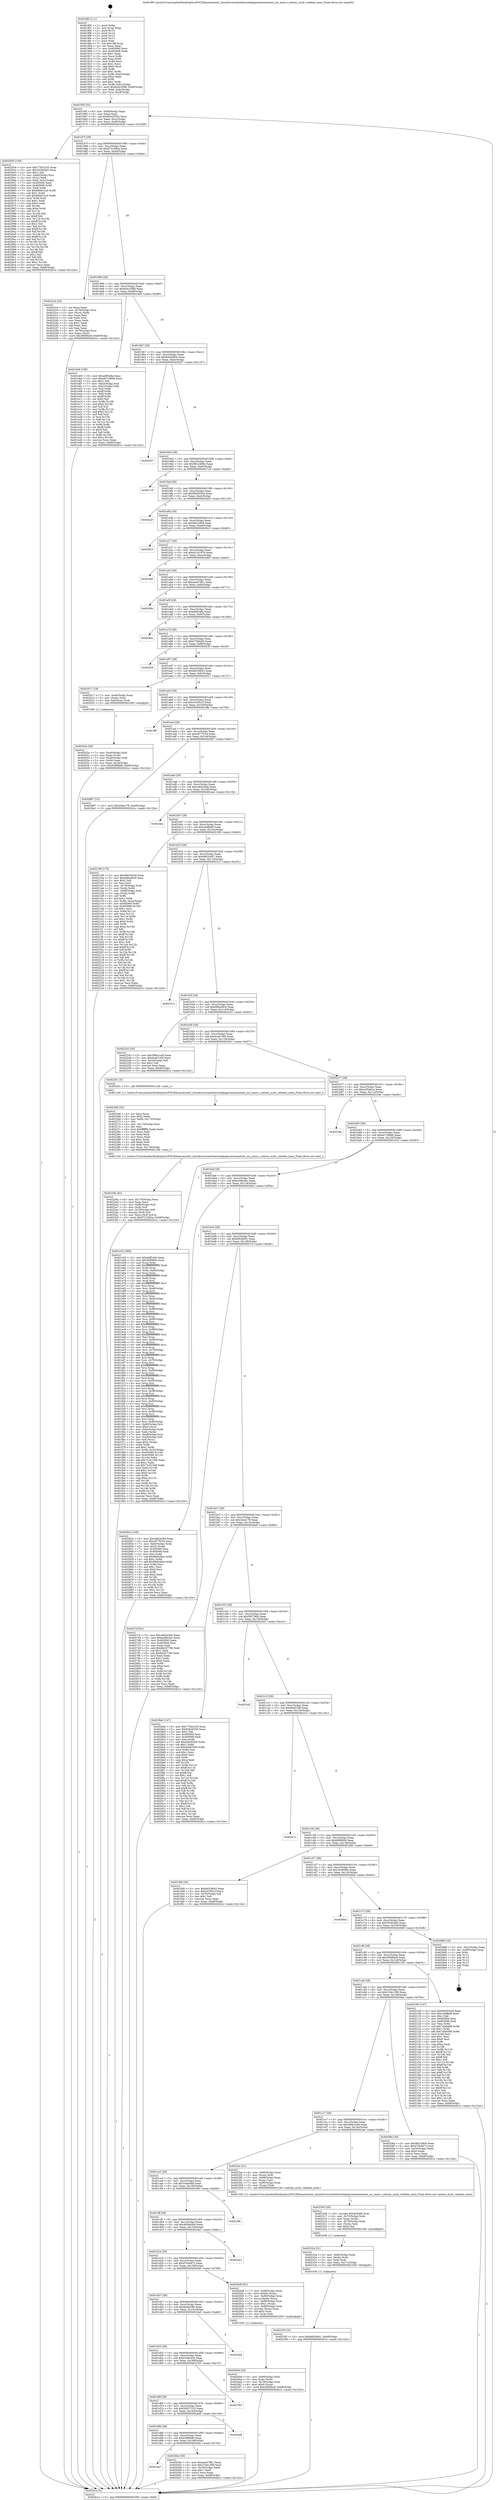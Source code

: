 digraph "0x4018f0" {
  label = "0x4018f0 (/mnt/c/Users/mathe/Desktop/tcc/POCII/binaries/extr_linuxdriversnetethernetqlogicnetxennetxen_nic_main.c_netxen_sysfs_validate_mem_Final-ollvm.out::main(0))"
  labelloc = "t"
  node[shape=record]

  Entry [label="",width=0.3,height=0.3,shape=circle,fillcolor=black,style=filled]
  "0x40195f" [label="{
     0x40195f [32]\l
     | [instrs]\l
     &nbsp;&nbsp;0x40195f \<+6\>: mov -0xb8(%rbp),%eax\l
     &nbsp;&nbsp;0x401965 \<+2\>: mov %eax,%ecx\l
     &nbsp;&nbsp;0x401967 \<+6\>: sub $0x82b20353,%ecx\l
     &nbsp;&nbsp;0x40196d \<+6\>: mov %eax,-0xcc(%rbp)\l
     &nbsp;&nbsp;0x401973 \<+6\>: mov %ecx,-0xd0(%rbp)\l
     &nbsp;&nbsp;0x401979 \<+6\>: je 0000000000402939 \<main+0x1049\>\l
  }"]
  "0x402939" [label="{
     0x402939 [159]\l
     | [instrs]\l
     &nbsp;&nbsp;0x402939 \<+5\>: mov $0x775b2235,%eax\l
     &nbsp;&nbsp;0x40293e \<+5\>: mov $0x3026cbd3,%ecx\l
     &nbsp;&nbsp;0x402943 \<+2\>: mov $0x1,%dl\l
     &nbsp;&nbsp;0x402945 \<+7\>: mov -0xb0(%rbp),%rsi\l
     &nbsp;&nbsp;0x40294c \<+2\>: mov (%rsi),%edi\l
     &nbsp;&nbsp;0x40294e \<+3\>: mov %edi,-0x2c(%rbp)\l
     &nbsp;&nbsp;0x402951 \<+7\>: mov 0x405060,%edi\l
     &nbsp;&nbsp;0x402958 \<+8\>: mov 0x405068,%r8d\l
     &nbsp;&nbsp;0x402960 \<+3\>: mov %edi,%r9d\l
     &nbsp;&nbsp;0x402963 \<+7\>: sub $0x60b631a5,%r9d\l
     &nbsp;&nbsp;0x40296a \<+4\>: sub $0x1,%r9d\l
     &nbsp;&nbsp;0x40296e \<+7\>: add $0x60b631a5,%r9d\l
     &nbsp;&nbsp;0x402975 \<+4\>: imul %r9d,%edi\l
     &nbsp;&nbsp;0x402979 \<+3\>: and $0x1,%edi\l
     &nbsp;&nbsp;0x40297c \<+3\>: cmp $0x0,%edi\l
     &nbsp;&nbsp;0x40297f \<+4\>: sete %r10b\l
     &nbsp;&nbsp;0x402983 \<+4\>: cmp $0xa,%r8d\l
     &nbsp;&nbsp;0x402987 \<+4\>: setl %r11b\l
     &nbsp;&nbsp;0x40298b \<+3\>: mov %r10b,%bl\l
     &nbsp;&nbsp;0x40298e \<+3\>: xor $0xff,%bl\l
     &nbsp;&nbsp;0x402991 \<+3\>: mov %r11b,%r14b\l
     &nbsp;&nbsp;0x402994 \<+4\>: xor $0xff,%r14b\l
     &nbsp;&nbsp;0x402998 \<+3\>: xor $0x1,%dl\l
     &nbsp;&nbsp;0x40299b \<+3\>: mov %bl,%r15b\l
     &nbsp;&nbsp;0x40299e \<+4\>: and $0xff,%r15b\l
     &nbsp;&nbsp;0x4029a2 \<+3\>: and %dl,%r10b\l
     &nbsp;&nbsp;0x4029a5 \<+3\>: mov %r14b,%r12b\l
     &nbsp;&nbsp;0x4029a8 \<+4\>: and $0xff,%r12b\l
     &nbsp;&nbsp;0x4029ac \<+3\>: and %dl,%r11b\l
     &nbsp;&nbsp;0x4029af \<+3\>: or %r10b,%r15b\l
     &nbsp;&nbsp;0x4029b2 \<+3\>: or %r11b,%r12b\l
     &nbsp;&nbsp;0x4029b5 \<+3\>: xor %r12b,%r15b\l
     &nbsp;&nbsp;0x4029b8 \<+3\>: or %r14b,%bl\l
     &nbsp;&nbsp;0x4029bb \<+3\>: xor $0xff,%bl\l
     &nbsp;&nbsp;0x4029be \<+3\>: or $0x1,%dl\l
     &nbsp;&nbsp;0x4029c1 \<+2\>: and %dl,%bl\l
     &nbsp;&nbsp;0x4029c3 \<+3\>: or %bl,%r15b\l
     &nbsp;&nbsp;0x4029c6 \<+4\>: test $0x1,%r15b\l
     &nbsp;&nbsp;0x4029ca \<+3\>: cmovne %ecx,%eax\l
     &nbsp;&nbsp;0x4029cd \<+6\>: mov %eax,-0xb8(%rbp)\l
     &nbsp;&nbsp;0x4029d3 \<+5\>: jmp 0000000000402b1e \<main+0x122e\>\l
  }"]
  "0x40197f" [label="{
     0x40197f [28]\l
     | [instrs]\l
     &nbsp;&nbsp;0x40197f \<+5\>: jmp 0000000000401984 \<main+0x94\>\l
     &nbsp;&nbsp;0x401984 \<+6\>: mov -0xcc(%rbp),%eax\l
     &nbsp;&nbsp;0x40198a \<+5\>: sub $0x8721682a,%eax\l
     &nbsp;&nbsp;0x40198f \<+6\>: mov %eax,-0xd4(%rbp)\l
     &nbsp;&nbsp;0x401995 \<+6\>: je 00000000004022c4 \<main+0x9d4\>\l
  }"]
  Exit [label="",width=0.3,height=0.3,shape=circle,fillcolor=black,style=filled,peripheries=2]
  "0x4022c4" [label="{
     0x4022c4 [42]\l
     | [instrs]\l
     &nbsp;&nbsp;0x4022c4 \<+2\>: xor %eax,%eax\l
     &nbsp;&nbsp;0x4022c6 \<+4\>: mov -0x78(%rbp),%rcx\l
     &nbsp;&nbsp;0x4022ca \<+2\>: mov (%rcx),%edx\l
     &nbsp;&nbsp;0x4022cc \<+2\>: mov %eax,%esi\l
     &nbsp;&nbsp;0x4022ce \<+2\>: sub %edx,%esi\l
     &nbsp;&nbsp;0x4022d0 \<+2\>: mov %eax,%edx\l
     &nbsp;&nbsp;0x4022d2 \<+3\>: sub $0x1,%edx\l
     &nbsp;&nbsp;0x4022d5 \<+2\>: add %edx,%esi\l
     &nbsp;&nbsp;0x4022d7 \<+2\>: sub %esi,%eax\l
     &nbsp;&nbsp;0x4022d9 \<+4\>: mov -0x78(%rbp),%rcx\l
     &nbsp;&nbsp;0x4022dd \<+2\>: mov %eax,(%rcx)\l
     &nbsp;&nbsp;0x4022df \<+10\>: movl $0x3060fec8,-0xb8(%rbp)\l
     &nbsp;&nbsp;0x4022e9 \<+5\>: jmp 0000000000402b1e \<main+0x122e\>\l
  }"]
  "0x40199b" [label="{
     0x40199b [28]\l
     | [instrs]\l
     &nbsp;&nbsp;0x40199b \<+5\>: jmp 00000000004019a0 \<main+0xb0\>\l
     &nbsp;&nbsp;0x4019a0 \<+6\>: mov -0xcc(%rbp),%eax\l
     &nbsp;&nbsp;0x4019a6 \<+5\>: sub $0x8c4c3586,%eax\l
     &nbsp;&nbsp;0x4019ab \<+6\>: mov %eax,-0xd8(%rbp)\l
     &nbsp;&nbsp;0x4019b1 \<+6\>: je 0000000000401de9 \<main+0x4f9\>\l
  }"]
  "0x40233f" [label="{
     0x40233f [15]\l
     | [instrs]\l
     &nbsp;&nbsp;0x40233f \<+10\>: movl $0xfe92bb91,-0xb8(%rbp)\l
     &nbsp;&nbsp;0x402349 \<+5\>: jmp 0000000000402b1e \<main+0x122e\>\l
  }"]
  "0x401de9" [label="{
     0x401de9 [106]\l
     | [instrs]\l
     &nbsp;&nbsp;0x401de9 \<+5\>: mov $0xabff1e8a,%eax\l
     &nbsp;&nbsp;0x401dee \<+5\>: mov $0xeb7198d0,%ecx\l
     &nbsp;&nbsp;0x401df3 \<+2\>: mov $0x1,%dl\l
     &nbsp;&nbsp;0x401df5 \<+7\>: mov -0xb2(%rbp),%sil\l
     &nbsp;&nbsp;0x401dfc \<+7\>: mov -0xb1(%rbp),%dil\l
     &nbsp;&nbsp;0x401e03 \<+3\>: mov %sil,%r8b\l
     &nbsp;&nbsp;0x401e06 \<+4\>: xor $0xff,%r8b\l
     &nbsp;&nbsp;0x401e0a \<+3\>: mov %dil,%r9b\l
     &nbsp;&nbsp;0x401e0d \<+4\>: xor $0xff,%r9b\l
     &nbsp;&nbsp;0x401e11 \<+3\>: xor $0x0,%dl\l
     &nbsp;&nbsp;0x401e14 \<+3\>: mov %r8b,%r10b\l
     &nbsp;&nbsp;0x401e17 \<+4\>: and $0x0,%r10b\l
     &nbsp;&nbsp;0x401e1b \<+3\>: and %dl,%sil\l
     &nbsp;&nbsp;0x401e1e \<+3\>: mov %r9b,%r11b\l
     &nbsp;&nbsp;0x401e21 \<+4\>: and $0x0,%r11b\l
     &nbsp;&nbsp;0x401e25 \<+3\>: and %dl,%dil\l
     &nbsp;&nbsp;0x401e28 \<+3\>: or %sil,%r10b\l
     &nbsp;&nbsp;0x401e2b \<+3\>: or %dil,%r11b\l
     &nbsp;&nbsp;0x401e2e \<+3\>: xor %r11b,%r10b\l
     &nbsp;&nbsp;0x401e31 \<+3\>: or %r9b,%r8b\l
     &nbsp;&nbsp;0x401e34 \<+4\>: xor $0xff,%r8b\l
     &nbsp;&nbsp;0x401e38 \<+3\>: or $0x0,%dl\l
     &nbsp;&nbsp;0x401e3b \<+3\>: and %dl,%r8b\l
     &nbsp;&nbsp;0x401e3e \<+3\>: or %r8b,%r10b\l
     &nbsp;&nbsp;0x401e41 \<+4\>: test $0x1,%r10b\l
     &nbsp;&nbsp;0x401e45 \<+3\>: cmovne %ecx,%eax\l
     &nbsp;&nbsp;0x401e48 \<+6\>: mov %eax,-0xb8(%rbp)\l
     &nbsp;&nbsp;0x401e4e \<+5\>: jmp 0000000000402b1e \<main+0x122e\>\l
  }"]
  "0x4019b7" [label="{
     0x4019b7 [28]\l
     | [instrs]\l
     &nbsp;&nbsp;0x4019b7 \<+5\>: jmp 00000000004019bc \<main+0xcc\>\l
     &nbsp;&nbsp;0x4019bc \<+6\>: mov -0xcc(%rbp),%eax\l
     &nbsp;&nbsp;0x4019c2 \<+5\>: sub $0x8cb29d2e,%eax\l
     &nbsp;&nbsp;0x4019c7 \<+6\>: mov %eax,-0xdc(%rbp)\l
     &nbsp;&nbsp;0x4019cd \<+6\>: je 0000000000402a57 \<main+0x1167\>\l
  }"]
  "0x402b1e" [label="{
     0x402b1e [5]\l
     | [instrs]\l
     &nbsp;&nbsp;0x402b1e \<+5\>: jmp 000000000040195f \<main+0x6f\>\l
  }"]
  "0x4018f0" [label="{
     0x4018f0 [111]\l
     | [instrs]\l
     &nbsp;&nbsp;0x4018f0 \<+1\>: push %rbp\l
     &nbsp;&nbsp;0x4018f1 \<+3\>: mov %rsp,%rbp\l
     &nbsp;&nbsp;0x4018f4 \<+2\>: push %r15\l
     &nbsp;&nbsp;0x4018f6 \<+2\>: push %r14\l
     &nbsp;&nbsp;0x4018f8 \<+2\>: push %r13\l
     &nbsp;&nbsp;0x4018fa \<+2\>: push %r12\l
     &nbsp;&nbsp;0x4018fc \<+1\>: push %rbx\l
     &nbsp;&nbsp;0x4018fd \<+7\>: sub $0x198,%rsp\l
     &nbsp;&nbsp;0x401904 \<+2\>: xor %eax,%eax\l
     &nbsp;&nbsp;0x401906 \<+7\>: mov 0x405060,%ecx\l
     &nbsp;&nbsp;0x40190d \<+7\>: mov 0x405068,%edx\l
     &nbsp;&nbsp;0x401914 \<+3\>: sub $0x1,%eax\l
     &nbsp;&nbsp;0x401917 \<+3\>: mov %ecx,%r8d\l
     &nbsp;&nbsp;0x40191a \<+3\>: add %eax,%r8d\l
     &nbsp;&nbsp;0x40191d \<+4\>: imul %r8d,%ecx\l
     &nbsp;&nbsp;0x401921 \<+3\>: and $0x1,%ecx\l
     &nbsp;&nbsp;0x401924 \<+3\>: cmp $0x0,%ecx\l
     &nbsp;&nbsp;0x401927 \<+4\>: sete %r9b\l
     &nbsp;&nbsp;0x40192b \<+4\>: and $0x1,%r9b\l
     &nbsp;&nbsp;0x40192f \<+7\>: mov %r9b,-0xb2(%rbp)\l
     &nbsp;&nbsp;0x401936 \<+3\>: cmp $0xa,%edx\l
     &nbsp;&nbsp;0x401939 \<+4\>: setl %r9b\l
     &nbsp;&nbsp;0x40193d \<+4\>: and $0x1,%r9b\l
     &nbsp;&nbsp;0x401941 \<+7\>: mov %r9b,-0xb1(%rbp)\l
     &nbsp;&nbsp;0x401948 \<+10\>: movl $0x8c4c3586,-0xb8(%rbp)\l
     &nbsp;&nbsp;0x401952 \<+6\>: mov %edi,-0xbc(%rbp)\l
     &nbsp;&nbsp;0x401958 \<+7\>: mov %rsi,-0xc8(%rbp)\l
  }"]
  "0x40232a" [label="{
     0x40232a [21]\l
     | [instrs]\l
     &nbsp;&nbsp;0x40232a \<+4\>: mov -0x80(%rbp),%rdx\l
     &nbsp;&nbsp;0x40232e \<+3\>: mov (%rdx),%rdx\l
     &nbsp;&nbsp;0x402331 \<+3\>: mov %rdx,%rdi\l
     &nbsp;&nbsp;0x402334 \<+6\>: mov %eax,-0x17c(%rbp)\l
     &nbsp;&nbsp;0x40233a \<+5\>: call 0000000000401030 \<free@plt\>\l
     | [calls]\l
     &nbsp;&nbsp;0x401030 \{1\} (unknown)\l
  }"]
  "0x402a57" [label="{
     0x402a57\l
  }", style=dashed]
  "0x4019d3" [label="{
     0x4019d3 [28]\l
     | [instrs]\l
     &nbsp;&nbsp;0x4019d3 \<+5\>: jmp 00000000004019d8 \<main+0xe8\>\l
     &nbsp;&nbsp;0x4019d8 \<+6\>: mov -0xcc(%rbp),%eax\l
     &nbsp;&nbsp;0x4019de \<+5\>: sub $0x9612d00e,%eax\l
     &nbsp;&nbsp;0x4019e3 \<+6\>: mov %eax,-0xe0(%rbp)\l
     &nbsp;&nbsp;0x4019e9 \<+6\>: je 00000000004027c0 \<main+0xed0\>\l
  }"]
  "0x40230d" [label="{
     0x40230d [29]\l
     | [instrs]\l
     &nbsp;&nbsp;0x40230d \<+10\>: movabs $0x4030d6,%rdi\l
     &nbsp;&nbsp;0x402317 \<+4\>: mov -0x70(%rbp),%rdx\l
     &nbsp;&nbsp;0x40231b \<+2\>: mov %eax,(%rdx)\l
     &nbsp;&nbsp;0x40231d \<+4\>: mov -0x70(%rbp),%rdx\l
     &nbsp;&nbsp;0x402321 \<+2\>: mov (%rdx),%esi\l
     &nbsp;&nbsp;0x402323 \<+2\>: mov $0x0,%al\l
     &nbsp;&nbsp;0x402325 \<+5\>: call 0000000000401040 \<printf@plt\>\l
     | [calls]\l
     &nbsp;&nbsp;0x401040 \{1\} (unknown)\l
  }"]
  "0x4027c0" [label="{
     0x4027c0\l
  }", style=dashed]
  "0x4019ef" [label="{
     0x4019ef [28]\l
     | [instrs]\l
     &nbsp;&nbsp;0x4019ef \<+5\>: jmp 00000000004019f4 \<main+0x104\>\l
     &nbsp;&nbsp;0x4019f4 \<+6\>: mov -0xcc(%rbp),%eax\l
     &nbsp;&nbsp;0x4019fa \<+5\>: sub $0x99e5043d,%eax\l
     &nbsp;&nbsp;0x4019ff \<+6\>: mov %eax,-0xe4(%rbp)\l
     &nbsp;&nbsp;0x401a05 \<+6\>: je 0000000000402a2f \<main+0x113f\>\l
  }"]
  "0x40229a" [label="{
     0x40229a [42]\l
     | [instrs]\l
     &nbsp;&nbsp;0x40229a \<+6\>: mov -0x178(%rbp),%ecx\l
     &nbsp;&nbsp;0x4022a0 \<+3\>: imul %eax,%ecx\l
     &nbsp;&nbsp;0x4022a3 \<+4\>: mov -0x80(%rbp),%r8\l
     &nbsp;&nbsp;0x4022a7 \<+3\>: mov (%r8),%r8\l
     &nbsp;&nbsp;0x4022aa \<+4\>: mov -0x78(%rbp),%r9\l
     &nbsp;&nbsp;0x4022ae \<+3\>: movslq (%r9),%r9\l
     &nbsp;&nbsp;0x4022b1 \<+4\>: mov %ecx,(%r8,%r9,4)\l
     &nbsp;&nbsp;0x4022b5 \<+10\>: movl $0x8721682a,-0xb8(%rbp)\l
     &nbsp;&nbsp;0x4022bf \<+5\>: jmp 0000000000402b1e \<main+0x122e\>\l
  }"]
  "0x402a2f" [label="{
     0x402a2f\l
  }", style=dashed]
  "0x401a0b" [label="{
     0x401a0b [28]\l
     | [instrs]\l
     &nbsp;&nbsp;0x401a0b \<+5\>: jmp 0000000000401a10 \<main+0x120\>\l
     &nbsp;&nbsp;0x401a10 \<+6\>: mov -0xcc(%rbp),%eax\l
     &nbsp;&nbsp;0x401a16 \<+5\>: sub $0x9b22dfc6,%eax\l
     &nbsp;&nbsp;0x401a1b \<+6\>: mov %eax,-0xe8(%rbp)\l
     &nbsp;&nbsp;0x401a21 \<+6\>: je 00000000004026c3 \<main+0xdd3\>\l
  }"]
  "0x402266" [label="{
     0x402266 [52]\l
     | [instrs]\l
     &nbsp;&nbsp;0x402266 \<+2\>: xor %ecx,%ecx\l
     &nbsp;&nbsp;0x402268 \<+5\>: mov $0x2,%edx\l
     &nbsp;&nbsp;0x40226d \<+6\>: mov %edx,-0x174(%rbp)\l
     &nbsp;&nbsp;0x402273 \<+1\>: cltd\l
     &nbsp;&nbsp;0x402274 \<+6\>: mov -0x174(%rbp),%esi\l
     &nbsp;&nbsp;0x40227a \<+2\>: idiv %esi\l
     &nbsp;&nbsp;0x40227c \<+6\>: imul $0xfffffffe,%edx,%edx\l
     &nbsp;&nbsp;0x402282 \<+2\>: mov %ecx,%edi\l
     &nbsp;&nbsp;0x402284 \<+2\>: sub %edx,%edi\l
     &nbsp;&nbsp;0x402286 \<+2\>: mov %ecx,%edx\l
     &nbsp;&nbsp;0x402288 \<+3\>: sub $0x1,%edx\l
     &nbsp;&nbsp;0x40228b \<+2\>: add %edx,%edi\l
     &nbsp;&nbsp;0x40228d \<+2\>: sub %edi,%ecx\l
     &nbsp;&nbsp;0x40228f \<+6\>: mov %ecx,-0x178(%rbp)\l
     &nbsp;&nbsp;0x402295 \<+5\>: call 0000000000401160 \<next_i\>\l
     | [calls]\l
     &nbsp;&nbsp;0x401160 \{1\} (/mnt/c/Users/mathe/Desktop/tcc/POCII/binaries/extr_linuxdriversnetethernetqlogicnetxennetxen_nic_main.c_netxen_sysfs_validate_mem_Final-ollvm.out::next_i)\l
  }"]
  "0x4026c3" [label="{
     0x4026c3\l
  }", style=dashed]
  "0x401a27" [label="{
     0x401a27 [28]\l
     | [instrs]\l
     &nbsp;&nbsp;0x401a27 \<+5\>: jmp 0000000000401a2c \<main+0x13c\>\l
     &nbsp;&nbsp;0x401a2c \<+6\>: mov -0xcc(%rbp),%eax\l
     &nbsp;&nbsp;0x401a32 \<+5\>: sub $0xa3141979,%eax\l
     &nbsp;&nbsp;0x401a37 \<+6\>: mov %eax,-0xec(%rbp)\l
     &nbsp;&nbsp;0x401a3d \<+6\>: je 00000000004024bf \<main+0xbcf\>\l
  }"]
  "0x4020e6" [label="{
     0x4020e6 [32]\l
     | [instrs]\l
     &nbsp;&nbsp;0x4020e6 \<+4\>: mov -0x80(%rbp),%rdi\l
     &nbsp;&nbsp;0x4020ea \<+3\>: mov %rax,(%rdi)\l
     &nbsp;&nbsp;0x4020ed \<+4\>: mov -0x78(%rbp),%rax\l
     &nbsp;&nbsp;0x4020f1 \<+6\>: movl $0x0,(%rax)\l
     &nbsp;&nbsp;0x4020f7 \<+10\>: movl $0x3060fec8,-0xb8(%rbp)\l
     &nbsp;&nbsp;0x402101 \<+5\>: jmp 0000000000402b1e \<main+0x122e\>\l
  }"]
  "0x4024bf" [label="{
     0x4024bf\l
  }", style=dashed]
  "0x401a43" [label="{
     0x401a43 [28]\l
     | [instrs]\l
     &nbsp;&nbsp;0x401a43 \<+5\>: jmp 0000000000401a48 \<main+0x158\>\l
     &nbsp;&nbsp;0x401a48 \<+6\>: mov -0xcc(%rbp),%eax\l
     &nbsp;&nbsp;0x401a4e \<+5\>: sub $0xaae479b1,%eax\l
     &nbsp;&nbsp;0x401a53 \<+6\>: mov %eax,-0xf0(%rbp)\l
     &nbsp;&nbsp;0x401a59 \<+6\>: je 000000000040206c \<main+0x77c\>\l
  }"]
  "0x401da7" [label="{
     0x401da7\l
  }", style=dashed]
  "0x40206c" [label="{
     0x40206c\l
  }", style=dashed]
  "0x401a5f" [label="{
     0x401a5f [28]\l
     | [instrs]\l
     &nbsp;&nbsp;0x401a5f \<+5\>: jmp 0000000000401a64 \<main+0x174\>\l
     &nbsp;&nbsp;0x401a64 \<+6\>: mov -0xcc(%rbp),%eax\l
     &nbsp;&nbsp;0x401a6a \<+5\>: sub $0xabff1e8a,%eax\l
     &nbsp;&nbsp;0x401a6f \<+6\>: mov %eax,-0xf4(%rbp)\l
     &nbsp;&nbsp;0x401a75 \<+6\>: je 00000000004029ea \<main+0x10fa\>\l
  }"]
  "0x40204e" [label="{
     0x40204e [30]\l
     | [instrs]\l
     &nbsp;&nbsp;0x40204e \<+5\>: mov $0xaae479b1,%eax\l
     &nbsp;&nbsp;0x402053 \<+5\>: mov $0x319e1399,%ecx\l
     &nbsp;&nbsp;0x402058 \<+3\>: mov -0x34(%rbp),%edx\l
     &nbsp;&nbsp;0x40205b \<+3\>: cmp $0x1,%edx\l
     &nbsp;&nbsp;0x40205e \<+3\>: cmovl %ecx,%eax\l
     &nbsp;&nbsp;0x402061 \<+6\>: mov %eax,-0xb8(%rbp)\l
     &nbsp;&nbsp;0x402067 \<+5\>: jmp 0000000000402b1e \<main+0x122e\>\l
  }"]
  "0x4029ea" [label="{
     0x4029ea\l
  }", style=dashed]
  "0x401a7b" [label="{
     0x401a7b [28]\l
     | [instrs]\l
     &nbsp;&nbsp;0x401a7b \<+5\>: jmp 0000000000401a80 \<main+0x190\>\l
     &nbsp;&nbsp;0x401a80 \<+6\>: mov -0xcc(%rbp),%eax\l
     &nbsp;&nbsp;0x401a86 \<+5\>: sub $0xb756dcfd,%eax\l
     &nbsp;&nbsp;0x401a8b \<+6\>: mov %eax,-0xf8(%rbp)\l
     &nbsp;&nbsp;0x401a91 \<+6\>: je 000000000040253f \<main+0xc4f\>\l
  }"]
  "0x401d8b" [label="{
     0x401d8b [28]\l
     | [instrs]\l
     &nbsp;&nbsp;0x401d8b \<+5\>: jmp 0000000000401d90 \<main+0x4a0\>\l
     &nbsp;&nbsp;0x401d90 \<+6\>: mov -0xcc(%rbp),%eax\l
     &nbsp;&nbsp;0x401d96 \<+5\>: sub $0x62f89bfb,%eax\l
     &nbsp;&nbsp;0x401d9b \<+6\>: mov %eax,-0x168(%rbp)\l
     &nbsp;&nbsp;0x401da1 \<+6\>: je 000000000040204e \<main+0x75e\>\l
  }"]
  "0x40253f" [label="{
     0x40253f\l
  }", style=dashed]
  "0x401a97" [label="{
     0x401a97 [28]\l
     | [instrs]\l
     &nbsp;&nbsp;0x401a97 \<+5\>: jmp 0000000000401a9c \<main+0x1ac\>\l
     &nbsp;&nbsp;0x401a9c \<+6\>: mov -0xcc(%rbp),%eax\l
     &nbsp;&nbsp;0x401aa2 \<+5\>: sub $0xb923fb43,%eax\l
     &nbsp;&nbsp;0x401aa7 \<+6\>: mov %eax,-0xfc(%rbp)\l
     &nbsp;&nbsp;0x401aad \<+6\>: je 0000000000402017 \<main+0x727\>\l
  }"]
  "0x402ad6" [label="{
     0x402ad6\l
  }", style=dashed]
  "0x402017" [label="{
     0x402017 [19]\l
     | [instrs]\l
     &nbsp;&nbsp;0x402017 \<+7\>: mov -0xa8(%rbp),%rax\l
     &nbsp;&nbsp;0x40201e \<+3\>: mov (%rax),%rax\l
     &nbsp;&nbsp;0x402021 \<+4\>: mov 0x8(%rax),%rdi\l
     &nbsp;&nbsp;0x402025 \<+5\>: call 0000000000401060 \<atoi@plt\>\l
     | [calls]\l
     &nbsp;&nbsp;0x401060 \{1\} (unknown)\l
  }"]
  "0x401ab3" [label="{
     0x401ab3 [28]\l
     | [instrs]\l
     &nbsp;&nbsp;0x401ab3 \<+5\>: jmp 0000000000401ab8 \<main+0x1c8\>\l
     &nbsp;&nbsp;0x401ab8 \<+6\>: mov -0xcc(%rbp),%eax\l
     &nbsp;&nbsp;0x401abe \<+5\>: sub $0xc0195c1f,%eax\l
     &nbsp;&nbsp;0x401ac3 \<+6\>: mov %eax,-0x100(%rbp)\l
     &nbsp;&nbsp;0x401ac9 \<+6\>: je 0000000000401ff6 \<main+0x706\>\l
  }"]
  "0x401d6f" [label="{
     0x401d6f [28]\l
     | [instrs]\l
     &nbsp;&nbsp;0x401d6f \<+5\>: jmp 0000000000401d74 \<main+0x484\>\l
     &nbsp;&nbsp;0x401d74 \<+6\>: mov -0xcc(%rbp),%eax\l
     &nbsp;&nbsp;0x401d7a \<+5\>: sub $0x5d537102,%eax\l
     &nbsp;&nbsp;0x401d7f \<+6\>: mov %eax,-0x164(%rbp)\l
     &nbsp;&nbsp;0x401d85 \<+6\>: je 0000000000402ad6 \<main+0x11e6\>\l
  }"]
  "0x401ff6" [label="{
     0x401ff6\l
  }", style=dashed]
  "0x401acf" [label="{
     0x401acf [28]\l
     | [instrs]\l
     &nbsp;&nbsp;0x401acf \<+5\>: jmp 0000000000401ad4 \<main+0x1e4\>\l
     &nbsp;&nbsp;0x401ad4 \<+6\>: mov -0xcc(%rbp),%eax\l
     &nbsp;&nbsp;0x401ada \<+5\>: sub $0xc877f154,%eax\l
     &nbsp;&nbsp;0x401adf \<+6\>: mov %eax,-0x104(%rbp)\l
     &nbsp;&nbsp;0x401ae5 \<+6\>: je 0000000000402897 \<main+0xfa7\>\l
  }"]
  "0x402765" [label="{
     0x402765\l
  }", style=dashed]
  "0x402897" [label="{
     0x402897 [15]\l
     | [instrs]\l
     &nbsp;&nbsp;0x402897 \<+10\>: movl $0x24ee178,-0xb8(%rbp)\l
     &nbsp;&nbsp;0x4028a1 \<+5\>: jmp 0000000000402b1e \<main+0x122e\>\l
  }"]
  "0x401aeb" [label="{
     0x401aeb [28]\l
     | [instrs]\l
     &nbsp;&nbsp;0x401aeb \<+5\>: jmp 0000000000401af0 \<main+0x200\>\l
     &nbsp;&nbsp;0x401af0 \<+6\>: mov -0xcc(%rbp),%eax\l
     &nbsp;&nbsp;0x401af6 \<+5\>: sub $0xcd62d36d,%eax\l
     &nbsp;&nbsp;0x401afb \<+6\>: mov %eax,-0x108(%rbp)\l
     &nbsp;&nbsp;0x401b01 \<+6\>: je 0000000000402aea \<main+0x11fa\>\l
  }"]
  "0x401d53" [label="{
     0x401d53 [28]\l
     | [instrs]\l
     &nbsp;&nbsp;0x401d53 \<+5\>: jmp 0000000000401d58 \<main+0x468\>\l
     &nbsp;&nbsp;0x401d58 \<+6\>: mov -0xcc(%rbp),%eax\l
     &nbsp;&nbsp;0x401d5e \<+5\>: sub $0x5349c42b,%eax\l
     &nbsp;&nbsp;0x401d63 \<+6\>: mov %eax,-0x160(%rbp)\l
     &nbsp;&nbsp;0x401d69 \<+6\>: je 0000000000402765 \<main+0xe75\>\l
  }"]
  "0x402aea" [label="{
     0x402aea\l
  }", style=dashed]
  "0x401b07" [label="{
     0x401b07 [28]\l
     | [instrs]\l
     &nbsp;&nbsp;0x401b07 \<+5\>: jmp 0000000000401b0c \<main+0x21c\>\l
     &nbsp;&nbsp;0x401b0c \<+6\>: mov -0xcc(%rbp),%eax\l
     &nbsp;&nbsp;0x401b12 \<+5\>: sub $0xcebffad8,%eax\l
     &nbsp;&nbsp;0x401b17 \<+6\>: mov %eax,-0x10c(%rbp)\l
     &nbsp;&nbsp;0x401b1d \<+6\>: je 0000000000402199 \<main+0x8a9\>\l
  }"]
  "0x4023a0" [label="{
     0x4023a0\l
  }", style=dashed]
  "0x402199" [label="{
     0x402199 [170]\l
     | [instrs]\l
     &nbsp;&nbsp;0x402199 \<+5\>: mov $0x99e5043d,%eax\l
     &nbsp;&nbsp;0x40219e \<+5\>: mov $0xd96a49c9,%ecx\l
     &nbsp;&nbsp;0x4021a3 \<+2\>: mov $0x1,%dl\l
     &nbsp;&nbsp;0x4021a5 \<+2\>: xor %esi,%esi\l
     &nbsp;&nbsp;0x4021a7 \<+4\>: mov -0x78(%rbp),%rdi\l
     &nbsp;&nbsp;0x4021ab \<+3\>: mov (%rdi),%r8d\l
     &nbsp;&nbsp;0x4021ae \<+7\>: mov -0x88(%rbp),%rdi\l
     &nbsp;&nbsp;0x4021b5 \<+3\>: cmp (%rdi),%r8d\l
     &nbsp;&nbsp;0x4021b8 \<+4\>: setl %r9b\l
     &nbsp;&nbsp;0x4021bc \<+4\>: and $0x1,%r9b\l
     &nbsp;&nbsp;0x4021c0 \<+4\>: mov %r9b,-0x2e(%rbp)\l
     &nbsp;&nbsp;0x4021c4 \<+8\>: mov 0x405060,%r8d\l
     &nbsp;&nbsp;0x4021cc \<+8\>: mov 0x405068,%r10d\l
     &nbsp;&nbsp;0x4021d4 \<+3\>: sub $0x1,%esi\l
     &nbsp;&nbsp;0x4021d7 \<+3\>: mov %r8d,%r11d\l
     &nbsp;&nbsp;0x4021da \<+3\>: add %esi,%r11d\l
     &nbsp;&nbsp;0x4021dd \<+4\>: imul %r11d,%r8d\l
     &nbsp;&nbsp;0x4021e1 \<+4\>: and $0x1,%r8d\l
     &nbsp;&nbsp;0x4021e5 \<+4\>: cmp $0x0,%r8d\l
     &nbsp;&nbsp;0x4021e9 \<+4\>: sete %r9b\l
     &nbsp;&nbsp;0x4021ed \<+4\>: cmp $0xa,%r10d\l
     &nbsp;&nbsp;0x4021f1 \<+3\>: setl %bl\l
     &nbsp;&nbsp;0x4021f4 \<+3\>: mov %r9b,%r14b\l
     &nbsp;&nbsp;0x4021f7 \<+4\>: xor $0xff,%r14b\l
     &nbsp;&nbsp;0x4021fb \<+3\>: mov %bl,%r15b\l
     &nbsp;&nbsp;0x4021fe \<+4\>: xor $0xff,%r15b\l
     &nbsp;&nbsp;0x402202 \<+3\>: xor $0x1,%dl\l
     &nbsp;&nbsp;0x402205 \<+3\>: mov %r14b,%r12b\l
     &nbsp;&nbsp;0x402208 \<+4\>: and $0xff,%r12b\l
     &nbsp;&nbsp;0x40220c \<+3\>: and %dl,%r9b\l
     &nbsp;&nbsp;0x40220f \<+3\>: mov %r15b,%r13b\l
     &nbsp;&nbsp;0x402212 \<+4\>: and $0xff,%r13b\l
     &nbsp;&nbsp;0x402216 \<+2\>: and %dl,%bl\l
     &nbsp;&nbsp;0x402218 \<+3\>: or %r9b,%r12b\l
     &nbsp;&nbsp;0x40221b \<+3\>: or %bl,%r13b\l
     &nbsp;&nbsp;0x40221e \<+3\>: xor %r13b,%r12b\l
     &nbsp;&nbsp;0x402221 \<+3\>: or %r15b,%r14b\l
     &nbsp;&nbsp;0x402224 \<+4\>: xor $0xff,%r14b\l
     &nbsp;&nbsp;0x402228 \<+3\>: or $0x1,%dl\l
     &nbsp;&nbsp;0x40222b \<+3\>: and %dl,%r14b\l
     &nbsp;&nbsp;0x40222e \<+3\>: or %r14b,%r12b\l
     &nbsp;&nbsp;0x402231 \<+4\>: test $0x1,%r12b\l
     &nbsp;&nbsp;0x402235 \<+3\>: cmovne %ecx,%eax\l
     &nbsp;&nbsp;0x402238 \<+6\>: mov %eax,-0xb8(%rbp)\l
     &nbsp;&nbsp;0x40223e \<+5\>: jmp 0000000000402b1e \<main+0x122e\>\l
  }"]
  "0x401b23" [label="{
     0x401b23 [28]\l
     | [instrs]\l
     &nbsp;&nbsp;0x401b23 \<+5\>: jmp 0000000000401b28 \<main+0x238\>\l
     &nbsp;&nbsp;0x401b28 \<+6\>: mov -0xcc(%rbp),%eax\l
     &nbsp;&nbsp;0x401b2e \<+5\>: sub $0xd802c647,%eax\l
     &nbsp;&nbsp;0x401b33 \<+6\>: mov %eax,-0x110(%rbp)\l
     &nbsp;&nbsp;0x401b39 \<+6\>: je 0000000000402515 \<main+0xc25\>\l
  }"]
  "0x401d37" [label="{
     0x401d37 [28]\l
     | [instrs]\l
     &nbsp;&nbsp;0x401d37 \<+5\>: jmp 0000000000401d3c \<main+0x44c\>\l
     &nbsp;&nbsp;0x401d3c \<+6\>: mov -0xcc(%rbp),%eax\l
     &nbsp;&nbsp;0x401d42 \<+5\>: sub $0x4a0a43fe,%eax\l
     &nbsp;&nbsp;0x401d47 \<+6\>: mov %eax,-0x15c(%rbp)\l
     &nbsp;&nbsp;0x401d4d \<+6\>: je 00000000004023a0 \<main+0xab0\>\l
  }"]
  "0x402515" [label="{
     0x402515\l
  }", style=dashed]
  "0x401b3f" [label="{
     0x401b3f [28]\l
     | [instrs]\l
     &nbsp;&nbsp;0x401b3f \<+5\>: jmp 0000000000401b44 \<main+0x254\>\l
     &nbsp;&nbsp;0x401b44 \<+6\>: mov -0xcc(%rbp),%eax\l
     &nbsp;&nbsp;0x401b4a \<+5\>: sub $0xd96a49c9,%eax\l
     &nbsp;&nbsp;0x401b4f \<+6\>: mov %eax,-0x114(%rbp)\l
     &nbsp;&nbsp;0x401b55 \<+6\>: je 0000000000402243 \<main+0x953\>\l
  }"]
  "0x4020a8" [label="{
     0x4020a8 [62]\l
     | [instrs]\l
     &nbsp;&nbsp;0x4020a8 \<+7\>: mov -0x98(%rbp),%rax\l
     &nbsp;&nbsp;0x4020af \<+6\>: movl $0x64,(%rax)\l
     &nbsp;&nbsp;0x4020b5 \<+7\>: mov -0x90(%rbp),%rax\l
     &nbsp;&nbsp;0x4020bc \<+7\>: movq $0x64,(%rax)\l
     &nbsp;&nbsp;0x4020c3 \<+7\>: mov -0x88(%rbp),%rax\l
     &nbsp;&nbsp;0x4020ca \<+6\>: movl $0x1,(%rax)\l
     &nbsp;&nbsp;0x4020d0 \<+7\>: mov -0x88(%rbp),%rax\l
     &nbsp;&nbsp;0x4020d7 \<+3\>: movslq (%rax),%rax\l
     &nbsp;&nbsp;0x4020da \<+4\>: shl $0x2,%rax\l
     &nbsp;&nbsp;0x4020de \<+3\>: mov %rax,%rdi\l
     &nbsp;&nbsp;0x4020e1 \<+5\>: call 0000000000401050 \<malloc@plt\>\l
     | [calls]\l
     &nbsp;&nbsp;0x401050 \{1\} (unknown)\l
  }"]
  "0x402243" [label="{
     0x402243 [30]\l
     | [instrs]\l
     &nbsp;&nbsp;0x402243 \<+5\>: mov $0x389e1a38,%eax\l
     &nbsp;&nbsp;0x402248 \<+5\>: mov $0xdcab7c60,%ecx\l
     &nbsp;&nbsp;0x40224d \<+3\>: mov -0x2e(%rbp),%dl\l
     &nbsp;&nbsp;0x402250 \<+3\>: test $0x1,%dl\l
     &nbsp;&nbsp;0x402253 \<+3\>: cmovne %ecx,%eax\l
     &nbsp;&nbsp;0x402256 \<+6\>: mov %eax,-0xb8(%rbp)\l
     &nbsp;&nbsp;0x40225c \<+5\>: jmp 0000000000402b1e \<main+0x122e\>\l
  }"]
  "0x401b5b" [label="{
     0x401b5b [28]\l
     | [instrs]\l
     &nbsp;&nbsp;0x401b5b \<+5\>: jmp 0000000000401b60 \<main+0x270\>\l
     &nbsp;&nbsp;0x401b60 \<+6\>: mov -0xcc(%rbp),%eax\l
     &nbsp;&nbsp;0x401b66 \<+5\>: sub $0xdcab7c60,%eax\l
     &nbsp;&nbsp;0x401b6b \<+6\>: mov %eax,-0x118(%rbp)\l
     &nbsp;&nbsp;0x401b71 \<+6\>: je 0000000000402261 \<main+0x971\>\l
  }"]
  "0x401d1b" [label="{
     0x401d1b [28]\l
     | [instrs]\l
     &nbsp;&nbsp;0x401d1b \<+5\>: jmp 0000000000401d20 \<main+0x430\>\l
     &nbsp;&nbsp;0x401d20 \<+6\>: mov -0xcc(%rbp),%eax\l
     &nbsp;&nbsp;0x401d26 \<+5\>: sub $0x470c647c,%eax\l
     &nbsp;&nbsp;0x401d2b \<+6\>: mov %eax,-0x158(%rbp)\l
     &nbsp;&nbsp;0x401d31 \<+6\>: je 00000000004020a8 \<main+0x7b8\>\l
  }"]
  "0x402261" [label="{
     0x402261 [5]\l
     | [instrs]\l
     &nbsp;&nbsp;0x402261 \<+5\>: call 0000000000401160 \<next_i\>\l
     | [calls]\l
     &nbsp;&nbsp;0x401160 \{1\} (/mnt/c/Users/mathe/Desktop/tcc/POCII/binaries/extr_linuxdriversnetethernetqlogicnetxennetxen_nic_main.c_netxen_sysfs_validate_mem_Final-ollvm.out::next_i)\l
  }"]
  "0x401b77" [label="{
     0x401b77 [28]\l
     | [instrs]\l
     &nbsp;&nbsp;0x401b77 \<+5\>: jmp 0000000000401b7c \<main+0x28c\>\l
     &nbsp;&nbsp;0x401b7c \<+6\>: mov -0xcc(%rbp),%eax\l
     &nbsp;&nbsp;0x401b82 \<+5\>: sub $0xe2f5e61a,%eax\l
     &nbsp;&nbsp;0x401b87 \<+6\>: mov %eax,-0x11c(%rbp)\l
     &nbsp;&nbsp;0x401b8d \<+6\>: je 000000000040234e \<main+0xa5e\>\l
  }"]
  "0x4024a1" [label="{
     0x4024a1\l
  }", style=dashed]
  "0x40234e" [label="{
     0x40234e\l
  }", style=dashed]
  "0x401b93" [label="{
     0x401b93 [28]\l
     | [instrs]\l
     &nbsp;&nbsp;0x401b93 \<+5\>: jmp 0000000000401b98 \<main+0x2a8\>\l
     &nbsp;&nbsp;0x401b98 \<+6\>: mov -0xcc(%rbp),%eax\l
     &nbsp;&nbsp;0x401b9e \<+5\>: sub $0xeb7198d0,%eax\l
     &nbsp;&nbsp;0x401ba3 \<+6\>: mov %eax,-0x120(%rbp)\l
     &nbsp;&nbsp;0x401ba9 \<+6\>: je 0000000000401e53 \<main+0x563\>\l
  }"]
  "0x401cff" [label="{
     0x401cff [28]\l
     | [instrs]\l
     &nbsp;&nbsp;0x401cff \<+5\>: jmp 0000000000401d04 \<main+0x414\>\l
     &nbsp;&nbsp;0x401d04 \<+6\>: mov -0xcc(%rbp),%eax\l
     &nbsp;&nbsp;0x401d0a \<+5\>: sub $0x4659e5e9,%eax\l
     &nbsp;&nbsp;0x401d0f \<+6\>: mov %eax,-0x154(%rbp)\l
     &nbsp;&nbsp;0x401d15 \<+6\>: je 00000000004024a1 \<main+0xbb1\>\l
  }"]
  "0x401e53" [label="{
     0x401e53 [389]\l
     | [instrs]\l
     &nbsp;&nbsp;0x401e53 \<+5\>: mov $0xabff1e8a,%eax\l
     &nbsp;&nbsp;0x401e58 \<+5\>: mov $0xb98960e,%ecx\l
     &nbsp;&nbsp;0x401e5d \<+3\>: mov %rsp,%rdx\l
     &nbsp;&nbsp;0x401e60 \<+4\>: add $0xfffffffffffffff0,%rdx\l
     &nbsp;&nbsp;0x401e64 \<+3\>: mov %rdx,%rsp\l
     &nbsp;&nbsp;0x401e67 \<+7\>: mov %rdx,-0xb0(%rbp)\l
     &nbsp;&nbsp;0x401e6e \<+3\>: mov %rsp,%rdx\l
     &nbsp;&nbsp;0x401e71 \<+4\>: add $0xfffffffffffffff0,%rdx\l
     &nbsp;&nbsp;0x401e75 \<+3\>: mov %rdx,%rsp\l
     &nbsp;&nbsp;0x401e78 \<+3\>: mov %rsp,%rsi\l
     &nbsp;&nbsp;0x401e7b \<+4\>: add $0xfffffffffffffff0,%rsi\l
     &nbsp;&nbsp;0x401e7f \<+3\>: mov %rsi,%rsp\l
     &nbsp;&nbsp;0x401e82 \<+7\>: mov %rsi,-0xa8(%rbp)\l
     &nbsp;&nbsp;0x401e89 \<+3\>: mov %rsp,%rsi\l
     &nbsp;&nbsp;0x401e8c \<+4\>: add $0xfffffffffffffff0,%rsi\l
     &nbsp;&nbsp;0x401e90 \<+3\>: mov %rsi,%rsp\l
     &nbsp;&nbsp;0x401e93 \<+7\>: mov %rsi,-0xa0(%rbp)\l
     &nbsp;&nbsp;0x401e9a \<+3\>: mov %rsp,%rsi\l
     &nbsp;&nbsp;0x401e9d \<+4\>: add $0xfffffffffffffff0,%rsi\l
     &nbsp;&nbsp;0x401ea1 \<+3\>: mov %rsi,%rsp\l
     &nbsp;&nbsp;0x401ea4 \<+7\>: mov %rsi,-0x98(%rbp)\l
     &nbsp;&nbsp;0x401eab \<+3\>: mov %rsp,%rsi\l
     &nbsp;&nbsp;0x401eae \<+4\>: add $0xfffffffffffffff0,%rsi\l
     &nbsp;&nbsp;0x401eb2 \<+3\>: mov %rsi,%rsp\l
     &nbsp;&nbsp;0x401eb5 \<+7\>: mov %rsi,-0x90(%rbp)\l
     &nbsp;&nbsp;0x401ebc \<+3\>: mov %rsp,%rsi\l
     &nbsp;&nbsp;0x401ebf \<+4\>: add $0xfffffffffffffff0,%rsi\l
     &nbsp;&nbsp;0x401ec3 \<+3\>: mov %rsi,%rsp\l
     &nbsp;&nbsp;0x401ec6 \<+7\>: mov %rsi,-0x88(%rbp)\l
     &nbsp;&nbsp;0x401ecd \<+3\>: mov %rsp,%rsi\l
     &nbsp;&nbsp;0x401ed0 \<+4\>: add $0xfffffffffffffff0,%rsi\l
     &nbsp;&nbsp;0x401ed4 \<+3\>: mov %rsi,%rsp\l
     &nbsp;&nbsp;0x401ed7 \<+4\>: mov %rsi,-0x80(%rbp)\l
     &nbsp;&nbsp;0x401edb \<+3\>: mov %rsp,%rsi\l
     &nbsp;&nbsp;0x401ede \<+4\>: add $0xfffffffffffffff0,%rsi\l
     &nbsp;&nbsp;0x401ee2 \<+3\>: mov %rsi,%rsp\l
     &nbsp;&nbsp;0x401ee5 \<+4\>: mov %rsi,-0x78(%rbp)\l
     &nbsp;&nbsp;0x401ee9 \<+3\>: mov %rsp,%rsi\l
     &nbsp;&nbsp;0x401eec \<+4\>: add $0xfffffffffffffff0,%rsi\l
     &nbsp;&nbsp;0x401ef0 \<+3\>: mov %rsi,%rsp\l
     &nbsp;&nbsp;0x401ef3 \<+4\>: mov %rsi,-0x70(%rbp)\l
     &nbsp;&nbsp;0x401ef7 \<+3\>: mov %rsp,%rsi\l
     &nbsp;&nbsp;0x401efa \<+4\>: add $0xfffffffffffffff0,%rsi\l
     &nbsp;&nbsp;0x401efe \<+3\>: mov %rsi,%rsp\l
     &nbsp;&nbsp;0x401f01 \<+4\>: mov %rsi,-0x68(%rbp)\l
     &nbsp;&nbsp;0x401f05 \<+3\>: mov %rsp,%rsi\l
     &nbsp;&nbsp;0x401f08 \<+4\>: add $0xfffffffffffffff0,%rsi\l
     &nbsp;&nbsp;0x401f0c \<+3\>: mov %rsi,%rsp\l
     &nbsp;&nbsp;0x401f0f \<+4\>: mov %rsi,-0x60(%rbp)\l
     &nbsp;&nbsp;0x401f13 \<+3\>: mov %rsp,%rsi\l
     &nbsp;&nbsp;0x401f16 \<+4\>: add $0xfffffffffffffff0,%rsi\l
     &nbsp;&nbsp;0x401f1a \<+3\>: mov %rsi,%rsp\l
     &nbsp;&nbsp;0x401f1d \<+4\>: mov %rsi,-0x58(%rbp)\l
     &nbsp;&nbsp;0x401f21 \<+3\>: mov %rsp,%rsi\l
     &nbsp;&nbsp;0x401f24 \<+4\>: add $0xfffffffffffffff0,%rsi\l
     &nbsp;&nbsp;0x401f28 \<+3\>: mov %rsi,%rsp\l
     &nbsp;&nbsp;0x401f2b \<+4\>: mov %rsi,-0x50(%rbp)\l
     &nbsp;&nbsp;0x401f2f \<+3\>: mov %rsp,%rsi\l
     &nbsp;&nbsp;0x401f32 \<+4\>: add $0xfffffffffffffff0,%rsi\l
     &nbsp;&nbsp;0x401f36 \<+3\>: mov %rsi,%rsp\l
     &nbsp;&nbsp;0x401f39 \<+4\>: mov %rsi,-0x48(%rbp)\l
     &nbsp;&nbsp;0x401f3d \<+3\>: mov %rsp,%rsi\l
     &nbsp;&nbsp;0x401f40 \<+4\>: add $0xfffffffffffffff0,%rsi\l
     &nbsp;&nbsp;0x401f44 \<+3\>: mov %rsi,%rsp\l
     &nbsp;&nbsp;0x401f47 \<+4\>: mov %rsi,-0x40(%rbp)\l
     &nbsp;&nbsp;0x401f4b \<+7\>: mov -0xb0(%rbp),%rsi\l
     &nbsp;&nbsp;0x401f52 \<+6\>: movl $0x0,(%rsi)\l
     &nbsp;&nbsp;0x401f58 \<+6\>: mov -0xbc(%rbp),%edi\l
     &nbsp;&nbsp;0x401f5e \<+2\>: mov %edi,(%rdx)\l
     &nbsp;&nbsp;0x401f60 \<+7\>: mov -0xa8(%rbp),%rsi\l
     &nbsp;&nbsp;0x401f67 \<+7\>: mov -0xc8(%rbp),%r8\l
     &nbsp;&nbsp;0x401f6e \<+3\>: mov %r8,(%rsi)\l
     &nbsp;&nbsp;0x401f71 \<+3\>: cmpl $0x2,(%rdx)\l
     &nbsp;&nbsp;0x401f74 \<+4\>: setne %r9b\l
     &nbsp;&nbsp;0x401f78 \<+4\>: and $0x1,%r9b\l
     &nbsp;&nbsp;0x401f7c \<+4\>: mov %r9b,-0x35(%rbp)\l
     &nbsp;&nbsp;0x401f80 \<+8\>: mov 0x405060,%r10d\l
     &nbsp;&nbsp;0x401f88 \<+8\>: mov 0x405068,%r11d\l
     &nbsp;&nbsp;0x401f90 \<+3\>: mov %r10d,%ebx\l
     &nbsp;&nbsp;0x401f93 \<+6\>: add $0x72c613b8,%ebx\l
     &nbsp;&nbsp;0x401f99 \<+3\>: sub $0x1,%ebx\l
     &nbsp;&nbsp;0x401f9c \<+6\>: sub $0x72c613b8,%ebx\l
     &nbsp;&nbsp;0x401fa2 \<+4\>: imul %ebx,%r10d\l
     &nbsp;&nbsp;0x401fa6 \<+4\>: and $0x1,%r10d\l
     &nbsp;&nbsp;0x401faa \<+4\>: cmp $0x0,%r10d\l
     &nbsp;&nbsp;0x401fae \<+4\>: sete %r9b\l
     &nbsp;&nbsp;0x401fb2 \<+4\>: cmp $0xa,%r11d\l
     &nbsp;&nbsp;0x401fb6 \<+4\>: setl %r14b\l
     &nbsp;&nbsp;0x401fba \<+3\>: mov %r9b,%r15b\l
     &nbsp;&nbsp;0x401fbd \<+3\>: and %r14b,%r15b\l
     &nbsp;&nbsp;0x401fc0 \<+3\>: xor %r14b,%r9b\l
     &nbsp;&nbsp;0x401fc3 \<+3\>: or %r9b,%r15b\l
     &nbsp;&nbsp;0x401fc6 \<+4\>: test $0x1,%r15b\l
     &nbsp;&nbsp;0x401fca \<+3\>: cmovne %ecx,%eax\l
     &nbsp;&nbsp;0x401fcd \<+6\>: mov %eax,-0xb8(%rbp)\l
     &nbsp;&nbsp;0x401fd3 \<+5\>: jmp 0000000000402b1e \<main+0x122e\>\l
  }"]
  "0x401baf" [label="{
     0x401baf [28]\l
     | [instrs]\l
     &nbsp;&nbsp;0x401baf \<+5\>: jmp 0000000000401bb4 \<main+0x2c4\>\l
     &nbsp;&nbsp;0x401bb4 \<+6\>: mov -0xcc(%rbp),%eax\l
     &nbsp;&nbsp;0x401bba \<+5\>: sub $0xec96e2bc,%eax\l
     &nbsp;&nbsp;0x401bbf \<+6\>: mov %eax,-0x124(%rbp)\l
     &nbsp;&nbsp;0x401bc5 \<+6\>: je 000000000040282a \<main+0xf3a\>\l
  }"]
  "0x4023f6" [label="{
     0x4023f6\l
  }", style=dashed]
  "0x401ce3" [label="{
     0x401ce3 [28]\l
     | [instrs]\l
     &nbsp;&nbsp;0x401ce3 \<+5\>: jmp 0000000000401ce8 \<main+0x3f8\>\l
     &nbsp;&nbsp;0x401ce8 \<+6\>: mov -0xcc(%rbp),%eax\l
     &nbsp;&nbsp;0x401cee \<+5\>: sub $0x3cba44bf,%eax\l
     &nbsp;&nbsp;0x401cf3 \<+6\>: mov %eax,-0x150(%rbp)\l
     &nbsp;&nbsp;0x401cf9 \<+6\>: je 00000000004023f6 \<main+0xb06\>\l
  }"]
  "0x40282a" [label="{
     0x40282a [109]\l
     | [instrs]\l
     &nbsp;&nbsp;0x40282a \<+5\>: mov $0xcd62d36d,%eax\l
     &nbsp;&nbsp;0x40282f \<+5\>: mov $0xc877f154,%ecx\l
     &nbsp;&nbsp;0x402834 \<+7\>: mov -0xb0(%rbp),%rdx\l
     &nbsp;&nbsp;0x40283b \<+6\>: movl $0x0,(%rdx)\l
     &nbsp;&nbsp;0x402841 \<+7\>: mov 0x405060,%esi\l
     &nbsp;&nbsp;0x402848 \<+7\>: mov 0x405068,%edi\l
     &nbsp;&nbsp;0x40284f \<+3\>: mov %esi,%r8d\l
     &nbsp;&nbsp;0x402852 \<+7\>: sub $0xf9e9cbb4,%r8d\l
     &nbsp;&nbsp;0x402859 \<+4\>: sub $0x1,%r8d\l
     &nbsp;&nbsp;0x40285d \<+7\>: add $0xf9e9cbb4,%r8d\l
     &nbsp;&nbsp;0x402864 \<+4\>: imul %r8d,%esi\l
     &nbsp;&nbsp;0x402868 \<+3\>: and $0x1,%esi\l
     &nbsp;&nbsp;0x40286b \<+3\>: cmp $0x0,%esi\l
     &nbsp;&nbsp;0x40286e \<+4\>: sete %r9b\l
     &nbsp;&nbsp;0x402872 \<+3\>: cmp $0xa,%edi\l
     &nbsp;&nbsp;0x402875 \<+4\>: setl %r10b\l
     &nbsp;&nbsp;0x402879 \<+3\>: mov %r9b,%r11b\l
     &nbsp;&nbsp;0x40287c \<+3\>: and %r10b,%r11b\l
     &nbsp;&nbsp;0x40287f \<+3\>: xor %r10b,%r9b\l
     &nbsp;&nbsp;0x402882 \<+3\>: or %r9b,%r11b\l
     &nbsp;&nbsp;0x402885 \<+4\>: test $0x1,%r11b\l
     &nbsp;&nbsp;0x402889 \<+3\>: cmovne %ecx,%eax\l
     &nbsp;&nbsp;0x40288c \<+6\>: mov %eax,-0xb8(%rbp)\l
     &nbsp;&nbsp;0x402892 \<+5\>: jmp 0000000000402b1e \<main+0x122e\>\l
  }"]
  "0x401bcb" [label="{
     0x401bcb [28]\l
     | [instrs]\l
     &nbsp;&nbsp;0x401bcb \<+5\>: jmp 0000000000401bd0 \<main+0x2e0\>\l
     &nbsp;&nbsp;0x401bd0 \<+6\>: mov -0xcc(%rbp),%eax\l
     &nbsp;&nbsp;0x401bd6 \<+5\>: sub $0xfe92bb91,%eax\l
     &nbsp;&nbsp;0x401bdb \<+6\>: mov %eax,-0x128(%rbp)\l
     &nbsp;&nbsp;0x401be1 \<+6\>: je 00000000004027cf \<main+0xedf\>\l
  }"]
  "0x4022ee" [label="{
     0x4022ee [31]\l
     | [instrs]\l
     &nbsp;&nbsp;0x4022ee \<+4\>: mov -0x80(%rbp),%rax\l
     &nbsp;&nbsp;0x4022f2 \<+3\>: mov (%rax),%rdi\l
     &nbsp;&nbsp;0x4022f5 \<+7\>: mov -0x98(%rbp),%rax\l
     &nbsp;&nbsp;0x4022fc \<+2\>: mov (%rax),%esi\l
     &nbsp;&nbsp;0x4022fe \<+7\>: mov -0x90(%rbp),%rax\l
     &nbsp;&nbsp;0x402305 \<+3\>: mov (%rax),%rdx\l
     &nbsp;&nbsp;0x402308 \<+5\>: call 0000000000401240 \<netxen_sysfs_validate_mem\>\l
     | [calls]\l
     &nbsp;&nbsp;0x401240 \{1\} (/mnt/c/Users/mathe/Desktop/tcc/POCII/binaries/extr_linuxdriversnetethernetqlogicnetxennetxen_nic_main.c_netxen_sysfs_validate_mem_Final-ollvm.out::netxen_sysfs_validate_mem)\l
  }"]
  "0x4027cf" [label="{
     0x4027cf [91]\l
     | [instrs]\l
     &nbsp;&nbsp;0x4027cf \<+5\>: mov $0xcd62d36d,%eax\l
     &nbsp;&nbsp;0x4027d4 \<+5\>: mov $0xec96e2bc,%ecx\l
     &nbsp;&nbsp;0x4027d9 \<+7\>: mov 0x405060,%edx\l
     &nbsp;&nbsp;0x4027e0 \<+7\>: mov 0x405068,%esi\l
     &nbsp;&nbsp;0x4027e7 \<+2\>: mov %edx,%edi\l
     &nbsp;&nbsp;0x4027e9 \<+6\>: add $0x842b7786,%edi\l
     &nbsp;&nbsp;0x4027ef \<+3\>: sub $0x1,%edi\l
     &nbsp;&nbsp;0x4027f2 \<+6\>: sub $0x842b7786,%edi\l
     &nbsp;&nbsp;0x4027f8 \<+3\>: imul %edi,%edx\l
     &nbsp;&nbsp;0x4027fb \<+3\>: and $0x1,%edx\l
     &nbsp;&nbsp;0x4027fe \<+3\>: cmp $0x0,%edx\l
     &nbsp;&nbsp;0x402801 \<+4\>: sete %r8b\l
     &nbsp;&nbsp;0x402805 \<+3\>: cmp $0xa,%esi\l
     &nbsp;&nbsp;0x402808 \<+4\>: setl %r9b\l
     &nbsp;&nbsp;0x40280c \<+3\>: mov %r8b,%r10b\l
     &nbsp;&nbsp;0x40280f \<+3\>: and %r9b,%r10b\l
     &nbsp;&nbsp;0x402812 \<+3\>: xor %r9b,%r8b\l
     &nbsp;&nbsp;0x402815 \<+3\>: or %r8b,%r10b\l
     &nbsp;&nbsp;0x402818 \<+4\>: test $0x1,%r10b\l
     &nbsp;&nbsp;0x40281c \<+3\>: cmovne %ecx,%eax\l
     &nbsp;&nbsp;0x40281f \<+6\>: mov %eax,-0xb8(%rbp)\l
     &nbsp;&nbsp;0x402825 \<+5\>: jmp 0000000000402b1e \<main+0x122e\>\l
  }"]
  "0x401be7" [label="{
     0x401be7 [28]\l
     | [instrs]\l
     &nbsp;&nbsp;0x401be7 \<+5\>: jmp 0000000000401bec \<main+0x2fc\>\l
     &nbsp;&nbsp;0x401bec \<+6\>: mov -0xcc(%rbp),%eax\l
     &nbsp;&nbsp;0x401bf2 \<+5\>: sub $0x24ee178,%eax\l
     &nbsp;&nbsp;0x401bf7 \<+6\>: mov %eax,-0x12c(%rbp)\l
     &nbsp;&nbsp;0x401bfd \<+6\>: je 00000000004028a6 \<main+0xfb6\>\l
  }"]
  "0x401cc7" [label="{
     0x401cc7 [28]\l
     | [instrs]\l
     &nbsp;&nbsp;0x401cc7 \<+5\>: jmp 0000000000401ccc \<main+0x3dc\>\l
     &nbsp;&nbsp;0x401ccc \<+6\>: mov -0xcc(%rbp),%eax\l
     &nbsp;&nbsp;0x401cd2 \<+5\>: sub $0x389e1a38,%eax\l
     &nbsp;&nbsp;0x401cd7 \<+6\>: mov %eax,-0x14c(%rbp)\l
     &nbsp;&nbsp;0x401cdd \<+6\>: je 00000000004022ee \<main+0x9fe\>\l
  }"]
  "0x4028a6" [label="{
     0x4028a6 [147]\l
     | [instrs]\l
     &nbsp;&nbsp;0x4028a6 \<+5\>: mov $0x775b2235,%eax\l
     &nbsp;&nbsp;0x4028ab \<+5\>: mov $0x82b20353,%ecx\l
     &nbsp;&nbsp;0x4028b0 \<+2\>: mov $0x1,%dl\l
     &nbsp;&nbsp;0x4028b2 \<+7\>: mov 0x405060,%esi\l
     &nbsp;&nbsp;0x4028b9 \<+7\>: mov 0x405068,%edi\l
     &nbsp;&nbsp;0x4028c0 \<+3\>: mov %esi,%r8d\l
     &nbsp;&nbsp;0x4028c3 \<+7\>: add $0xd2b92500,%r8d\l
     &nbsp;&nbsp;0x4028ca \<+4\>: sub $0x1,%r8d\l
     &nbsp;&nbsp;0x4028ce \<+7\>: sub $0xd2b92500,%r8d\l
     &nbsp;&nbsp;0x4028d5 \<+4\>: imul %r8d,%esi\l
     &nbsp;&nbsp;0x4028d9 \<+3\>: and $0x1,%esi\l
     &nbsp;&nbsp;0x4028dc \<+3\>: cmp $0x0,%esi\l
     &nbsp;&nbsp;0x4028df \<+4\>: sete %r9b\l
     &nbsp;&nbsp;0x4028e3 \<+3\>: cmp $0xa,%edi\l
     &nbsp;&nbsp;0x4028e6 \<+4\>: setl %r10b\l
     &nbsp;&nbsp;0x4028ea \<+3\>: mov %r9b,%r11b\l
     &nbsp;&nbsp;0x4028ed \<+4\>: xor $0xff,%r11b\l
     &nbsp;&nbsp;0x4028f1 \<+3\>: mov %r10b,%bl\l
     &nbsp;&nbsp;0x4028f4 \<+3\>: xor $0xff,%bl\l
     &nbsp;&nbsp;0x4028f7 \<+3\>: xor $0x1,%dl\l
     &nbsp;&nbsp;0x4028fa \<+3\>: mov %r11b,%r14b\l
     &nbsp;&nbsp;0x4028fd \<+4\>: and $0xff,%r14b\l
     &nbsp;&nbsp;0x402901 \<+3\>: and %dl,%r9b\l
     &nbsp;&nbsp;0x402904 \<+3\>: mov %bl,%r15b\l
     &nbsp;&nbsp;0x402907 \<+4\>: and $0xff,%r15b\l
     &nbsp;&nbsp;0x40290b \<+3\>: and %dl,%r10b\l
     &nbsp;&nbsp;0x40290e \<+3\>: or %r9b,%r14b\l
     &nbsp;&nbsp;0x402911 \<+3\>: or %r10b,%r15b\l
     &nbsp;&nbsp;0x402914 \<+3\>: xor %r15b,%r14b\l
     &nbsp;&nbsp;0x402917 \<+3\>: or %bl,%r11b\l
     &nbsp;&nbsp;0x40291a \<+4\>: xor $0xff,%r11b\l
     &nbsp;&nbsp;0x40291e \<+3\>: or $0x1,%dl\l
     &nbsp;&nbsp;0x402921 \<+3\>: and %dl,%r11b\l
     &nbsp;&nbsp;0x402924 \<+3\>: or %r11b,%r14b\l
     &nbsp;&nbsp;0x402927 \<+4\>: test $0x1,%r14b\l
     &nbsp;&nbsp;0x40292b \<+3\>: cmovne %ecx,%eax\l
     &nbsp;&nbsp;0x40292e \<+6\>: mov %eax,-0xb8(%rbp)\l
     &nbsp;&nbsp;0x402934 \<+5\>: jmp 0000000000402b1e \<main+0x122e\>\l
  }"]
  "0x401c03" [label="{
     0x401c03 [28]\l
     | [instrs]\l
     &nbsp;&nbsp;0x401c03 \<+5\>: jmp 0000000000401c08 \<main+0x318\>\l
     &nbsp;&nbsp;0x401c08 \<+6\>: mov -0xcc(%rbp),%eax\l
     &nbsp;&nbsp;0x401c0e \<+5\>: sub $0x565796d,%eax\l
     &nbsp;&nbsp;0x401c13 \<+6\>: mov %eax,-0x130(%rbp)\l
     &nbsp;&nbsp;0x401c19 \<+6\>: je 00000000004025d2 \<main+0xce2\>\l
  }"]
  "0x40208a" [label="{
     0x40208a [30]\l
     | [instrs]\l
     &nbsp;&nbsp;0x40208a \<+5\>: mov $0x9b22dfc6,%eax\l
     &nbsp;&nbsp;0x40208f \<+5\>: mov $0x470c647c,%ecx\l
     &nbsp;&nbsp;0x402094 \<+3\>: mov -0x34(%rbp),%edx\l
     &nbsp;&nbsp;0x402097 \<+3\>: cmp $0x0,%edx\l
     &nbsp;&nbsp;0x40209a \<+3\>: cmove %ecx,%eax\l
     &nbsp;&nbsp;0x40209d \<+6\>: mov %eax,-0xb8(%rbp)\l
     &nbsp;&nbsp;0x4020a3 \<+5\>: jmp 0000000000402b1e \<main+0x122e\>\l
  }"]
  "0x4025d2" [label="{
     0x4025d2\l
  }", style=dashed]
  "0x401c1f" [label="{
     0x401c1f [28]\l
     | [instrs]\l
     &nbsp;&nbsp;0x401c1f \<+5\>: jmp 0000000000401c24 \<main+0x334\>\l
     &nbsp;&nbsp;0x401c24 \<+6\>: mov -0xcc(%rbp),%eax\l
     &nbsp;&nbsp;0x401c2a \<+5\>: sub $0x60e01b8,%eax\l
     &nbsp;&nbsp;0x401c2f \<+6\>: mov %eax,-0x134(%rbp)\l
     &nbsp;&nbsp;0x401c35 \<+6\>: je 0000000000402a7c \<main+0x118c\>\l
  }"]
  "0x401cab" [label="{
     0x401cab [28]\l
     | [instrs]\l
     &nbsp;&nbsp;0x401cab \<+5\>: jmp 0000000000401cb0 \<main+0x3c0\>\l
     &nbsp;&nbsp;0x401cb0 \<+6\>: mov -0xcc(%rbp),%eax\l
     &nbsp;&nbsp;0x401cb6 \<+5\>: sub $0x319e1399,%eax\l
     &nbsp;&nbsp;0x401cbb \<+6\>: mov %eax,-0x148(%rbp)\l
     &nbsp;&nbsp;0x401cc1 \<+6\>: je 000000000040208a \<main+0x79a\>\l
  }"]
  "0x402a7c" [label="{
     0x402a7c\l
  }", style=dashed]
  "0x401c3b" [label="{
     0x401c3b [28]\l
     | [instrs]\l
     &nbsp;&nbsp;0x401c3b \<+5\>: jmp 0000000000401c40 \<main+0x350\>\l
     &nbsp;&nbsp;0x401c40 \<+6\>: mov -0xcc(%rbp),%eax\l
     &nbsp;&nbsp;0x401c46 \<+5\>: sub $0xb98960e,%eax\l
     &nbsp;&nbsp;0x401c4b \<+6\>: mov %eax,-0x138(%rbp)\l
     &nbsp;&nbsp;0x401c51 \<+6\>: je 0000000000401fd8 \<main+0x6e8\>\l
  }"]
  "0x402106" [label="{
     0x402106 [147]\l
     | [instrs]\l
     &nbsp;&nbsp;0x402106 \<+5\>: mov $0x99e5043d,%eax\l
     &nbsp;&nbsp;0x40210b \<+5\>: mov $0xcebffad8,%ecx\l
     &nbsp;&nbsp;0x402110 \<+2\>: mov $0x1,%dl\l
     &nbsp;&nbsp;0x402112 \<+7\>: mov 0x405060,%esi\l
     &nbsp;&nbsp;0x402119 \<+7\>: mov 0x405068,%edi\l
     &nbsp;&nbsp;0x402120 \<+3\>: mov %esi,%r8d\l
     &nbsp;&nbsp;0x402123 \<+7\>: sub $0x7afa0d96,%r8d\l
     &nbsp;&nbsp;0x40212a \<+4\>: sub $0x1,%r8d\l
     &nbsp;&nbsp;0x40212e \<+7\>: add $0x7afa0d96,%r8d\l
     &nbsp;&nbsp;0x402135 \<+4\>: imul %r8d,%esi\l
     &nbsp;&nbsp;0x402139 \<+3\>: and $0x1,%esi\l
     &nbsp;&nbsp;0x40213c \<+3\>: cmp $0x0,%esi\l
     &nbsp;&nbsp;0x40213f \<+4\>: sete %r9b\l
     &nbsp;&nbsp;0x402143 \<+3\>: cmp $0xa,%edi\l
     &nbsp;&nbsp;0x402146 \<+4\>: setl %r10b\l
     &nbsp;&nbsp;0x40214a \<+3\>: mov %r9b,%r11b\l
     &nbsp;&nbsp;0x40214d \<+4\>: xor $0xff,%r11b\l
     &nbsp;&nbsp;0x402151 \<+3\>: mov %r10b,%bl\l
     &nbsp;&nbsp;0x402154 \<+3\>: xor $0xff,%bl\l
     &nbsp;&nbsp;0x402157 \<+3\>: xor $0x1,%dl\l
     &nbsp;&nbsp;0x40215a \<+3\>: mov %r11b,%r14b\l
     &nbsp;&nbsp;0x40215d \<+4\>: and $0xff,%r14b\l
     &nbsp;&nbsp;0x402161 \<+3\>: and %dl,%r9b\l
     &nbsp;&nbsp;0x402164 \<+3\>: mov %bl,%r15b\l
     &nbsp;&nbsp;0x402167 \<+4\>: and $0xff,%r15b\l
     &nbsp;&nbsp;0x40216b \<+3\>: and %dl,%r10b\l
     &nbsp;&nbsp;0x40216e \<+3\>: or %r9b,%r14b\l
     &nbsp;&nbsp;0x402171 \<+3\>: or %r10b,%r15b\l
     &nbsp;&nbsp;0x402174 \<+3\>: xor %r15b,%r14b\l
     &nbsp;&nbsp;0x402177 \<+3\>: or %bl,%r11b\l
     &nbsp;&nbsp;0x40217a \<+4\>: xor $0xff,%r11b\l
     &nbsp;&nbsp;0x40217e \<+3\>: or $0x1,%dl\l
     &nbsp;&nbsp;0x402181 \<+3\>: and %dl,%r11b\l
     &nbsp;&nbsp;0x402184 \<+3\>: or %r11b,%r14b\l
     &nbsp;&nbsp;0x402187 \<+4\>: test $0x1,%r14b\l
     &nbsp;&nbsp;0x40218b \<+3\>: cmovne %ecx,%eax\l
     &nbsp;&nbsp;0x40218e \<+6\>: mov %eax,-0xb8(%rbp)\l
     &nbsp;&nbsp;0x402194 \<+5\>: jmp 0000000000402b1e \<main+0x122e\>\l
  }"]
  "0x401fd8" [label="{
     0x401fd8 [30]\l
     | [instrs]\l
     &nbsp;&nbsp;0x401fd8 \<+5\>: mov $0xb923fb43,%eax\l
     &nbsp;&nbsp;0x401fdd \<+5\>: mov $0xc0195c1f,%ecx\l
     &nbsp;&nbsp;0x401fe2 \<+3\>: mov -0x35(%rbp),%dl\l
     &nbsp;&nbsp;0x401fe5 \<+3\>: test $0x1,%dl\l
     &nbsp;&nbsp;0x401fe8 \<+3\>: cmovne %ecx,%eax\l
     &nbsp;&nbsp;0x401feb \<+6\>: mov %eax,-0xb8(%rbp)\l
     &nbsp;&nbsp;0x401ff1 \<+5\>: jmp 0000000000402b1e \<main+0x122e\>\l
  }"]
  "0x401c57" [label="{
     0x401c57 [28]\l
     | [instrs]\l
     &nbsp;&nbsp;0x401c57 \<+5\>: jmp 0000000000401c5c \<main+0x36c\>\l
     &nbsp;&nbsp;0x401c5c \<+6\>: mov -0xcc(%rbp),%eax\l
     &nbsp;&nbsp;0x401c62 \<+5\>: sub $0x18c80fba,%eax\l
     &nbsp;&nbsp;0x401c67 \<+6\>: mov %eax,-0x13c(%rbp)\l
     &nbsp;&nbsp;0x401c6d \<+6\>: je 00000000004026b4 \<main+0xdc4\>\l
  }"]
  "0x40202a" [label="{
     0x40202a [36]\l
     | [instrs]\l
     &nbsp;&nbsp;0x40202a \<+7\>: mov -0xa0(%rbp),%rdi\l
     &nbsp;&nbsp;0x402031 \<+2\>: mov %eax,(%rdi)\l
     &nbsp;&nbsp;0x402033 \<+7\>: mov -0xa0(%rbp),%rdi\l
     &nbsp;&nbsp;0x40203a \<+2\>: mov (%rdi),%eax\l
     &nbsp;&nbsp;0x40203c \<+3\>: mov %eax,-0x34(%rbp)\l
     &nbsp;&nbsp;0x40203f \<+10\>: movl $0x62f89bfb,-0xb8(%rbp)\l
     &nbsp;&nbsp;0x402049 \<+5\>: jmp 0000000000402b1e \<main+0x122e\>\l
  }"]
  "0x401c8f" [label="{
     0x401c8f [28]\l
     | [instrs]\l
     &nbsp;&nbsp;0x401c8f \<+5\>: jmp 0000000000401c94 \<main+0x3a4\>\l
     &nbsp;&nbsp;0x401c94 \<+6\>: mov -0xcc(%rbp),%eax\l
     &nbsp;&nbsp;0x401c9a \<+5\>: sub $0x3060fec8,%eax\l
     &nbsp;&nbsp;0x401c9f \<+6\>: mov %eax,-0x144(%rbp)\l
     &nbsp;&nbsp;0x401ca5 \<+6\>: je 0000000000402106 \<main+0x816\>\l
  }"]
  "0x4026b4" [label="{
     0x4026b4\l
  }", style=dashed]
  "0x401c73" [label="{
     0x401c73 [28]\l
     | [instrs]\l
     &nbsp;&nbsp;0x401c73 \<+5\>: jmp 0000000000401c78 \<main+0x388\>\l
     &nbsp;&nbsp;0x401c78 \<+6\>: mov -0xcc(%rbp),%eax\l
     &nbsp;&nbsp;0x401c7e \<+5\>: sub $0x3026cbd3,%eax\l
     &nbsp;&nbsp;0x401c83 \<+6\>: mov %eax,-0x140(%rbp)\l
     &nbsp;&nbsp;0x401c89 \<+6\>: je 00000000004029d8 \<main+0x10e8\>\l
  }"]
  "0x4029d8" [label="{
     0x4029d8 [18]\l
     | [instrs]\l
     &nbsp;&nbsp;0x4029d8 \<+3\>: mov -0x2c(%rbp),%eax\l
     &nbsp;&nbsp;0x4029db \<+4\>: lea -0x28(%rbp),%rsp\l
     &nbsp;&nbsp;0x4029df \<+1\>: pop %rbx\l
     &nbsp;&nbsp;0x4029e0 \<+2\>: pop %r12\l
     &nbsp;&nbsp;0x4029e2 \<+2\>: pop %r13\l
     &nbsp;&nbsp;0x4029e4 \<+2\>: pop %r14\l
     &nbsp;&nbsp;0x4029e6 \<+2\>: pop %r15\l
     &nbsp;&nbsp;0x4029e8 \<+1\>: pop %rbp\l
     &nbsp;&nbsp;0x4029e9 \<+1\>: ret\l
  }"]
  Entry -> "0x4018f0" [label=" 1"]
  "0x40195f" -> "0x402939" [label=" 1"]
  "0x40195f" -> "0x40197f" [label=" 21"]
  "0x4029d8" -> Exit [label=" 1"]
  "0x40197f" -> "0x4022c4" [label=" 1"]
  "0x40197f" -> "0x40199b" [label=" 20"]
  "0x402939" -> "0x402b1e" [label=" 1"]
  "0x40199b" -> "0x401de9" [label=" 1"]
  "0x40199b" -> "0x4019b7" [label=" 19"]
  "0x401de9" -> "0x402b1e" [label=" 1"]
  "0x4018f0" -> "0x40195f" [label=" 1"]
  "0x402b1e" -> "0x40195f" [label=" 21"]
  "0x4028a6" -> "0x402b1e" [label=" 1"]
  "0x4019b7" -> "0x402a57" [label=" 0"]
  "0x4019b7" -> "0x4019d3" [label=" 19"]
  "0x402897" -> "0x402b1e" [label=" 1"]
  "0x4019d3" -> "0x4027c0" [label=" 0"]
  "0x4019d3" -> "0x4019ef" [label=" 19"]
  "0x40282a" -> "0x402b1e" [label=" 1"]
  "0x4019ef" -> "0x402a2f" [label=" 0"]
  "0x4019ef" -> "0x401a0b" [label=" 19"]
  "0x4027cf" -> "0x402b1e" [label=" 1"]
  "0x401a0b" -> "0x4026c3" [label=" 0"]
  "0x401a0b" -> "0x401a27" [label=" 19"]
  "0x40233f" -> "0x402b1e" [label=" 1"]
  "0x401a27" -> "0x4024bf" [label=" 0"]
  "0x401a27" -> "0x401a43" [label=" 19"]
  "0x40232a" -> "0x40233f" [label=" 1"]
  "0x401a43" -> "0x40206c" [label=" 0"]
  "0x401a43" -> "0x401a5f" [label=" 19"]
  "0x40230d" -> "0x40232a" [label=" 1"]
  "0x401a5f" -> "0x4029ea" [label=" 0"]
  "0x401a5f" -> "0x401a7b" [label=" 19"]
  "0x4022ee" -> "0x40230d" [label=" 1"]
  "0x401a7b" -> "0x40253f" [label=" 0"]
  "0x401a7b" -> "0x401a97" [label=" 19"]
  "0x40229a" -> "0x402b1e" [label=" 1"]
  "0x401a97" -> "0x402017" [label=" 1"]
  "0x401a97" -> "0x401ab3" [label=" 18"]
  "0x402266" -> "0x40229a" [label=" 1"]
  "0x401ab3" -> "0x401ff6" [label=" 0"]
  "0x401ab3" -> "0x401acf" [label=" 18"]
  "0x402243" -> "0x402b1e" [label=" 2"]
  "0x401acf" -> "0x402897" [label=" 1"]
  "0x401acf" -> "0x401aeb" [label=" 17"]
  "0x402199" -> "0x402b1e" [label=" 2"]
  "0x401aeb" -> "0x402aea" [label=" 0"]
  "0x401aeb" -> "0x401b07" [label=" 17"]
  "0x4020e6" -> "0x402b1e" [label=" 1"]
  "0x401b07" -> "0x402199" [label=" 2"]
  "0x401b07" -> "0x401b23" [label=" 15"]
  "0x4020a8" -> "0x4020e6" [label=" 1"]
  "0x401b23" -> "0x402515" [label=" 0"]
  "0x401b23" -> "0x401b3f" [label=" 15"]
  "0x40204e" -> "0x402b1e" [label=" 1"]
  "0x401b3f" -> "0x402243" [label=" 2"]
  "0x401b3f" -> "0x401b5b" [label=" 13"]
  "0x401d8b" -> "0x401da7" [label=" 0"]
  "0x401b5b" -> "0x402261" [label=" 1"]
  "0x401b5b" -> "0x401b77" [label=" 12"]
  "0x4022c4" -> "0x402b1e" [label=" 1"]
  "0x401b77" -> "0x40234e" [label=" 0"]
  "0x401b77" -> "0x401b93" [label=" 12"]
  "0x401d6f" -> "0x401d8b" [label=" 1"]
  "0x401b93" -> "0x401e53" [label=" 1"]
  "0x401b93" -> "0x401baf" [label=" 11"]
  "0x402261" -> "0x402266" [label=" 1"]
  "0x401e53" -> "0x402b1e" [label=" 1"]
  "0x401d53" -> "0x401d6f" [label=" 1"]
  "0x401baf" -> "0x40282a" [label=" 1"]
  "0x401baf" -> "0x401bcb" [label=" 10"]
  "0x402106" -> "0x402b1e" [label=" 2"]
  "0x401bcb" -> "0x4027cf" [label=" 1"]
  "0x401bcb" -> "0x401be7" [label=" 9"]
  "0x401d37" -> "0x401d53" [label=" 1"]
  "0x401be7" -> "0x4028a6" [label=" 1"]
  "0x401be7" -> "0x401c03" [label=" 8"]
  "0x40208a" -> "0x402b1e" [label=" 1"]
  "0x401c03" -> "0x4025d2" [label=" 0"]
  "0x401c03" -> "0x401c1f" [label=" 8"]
  "0x401d1b" -> "0x401d37" [label=" 1"]
  "0x401c1f" -> "0x402a7c" [label=" 0"]
  "0x401c1f" -> "0x401c3b" [label=" 8"]
  "0x401d8b" -> "0x40204e" [label=" 1"]
  "0x401c3b" -> "0x401fd8" [label=" 1"]
  "0x401c3b" -> "0x401c57" [label=" 7"]
  "0x401fd8" -> "0x402b1e" [label=" 1"]
  "0x402017" -> "0x40202a" [label=" 1"]
  "0x40202a" -> "0x402b1e" [label=" 1"]
  "0x401cff" -> "0x401d1b" [label=" 2"]
  "0x401c57" -> "0x4026b4" [label=" 0"]
  "0x401c57" -> "0x401c73" [label=" 7"]
  "0x401d6f" -> "0x402ad6" [label=" 0"]
  "0x401c73" -> "0x4029d8" [label=" 1"]
  "0x401c73" -> "0x401c8f" [label=" 6"]
  "0x401cff" -> "0x4024a1" [label=" 0"]
  "0x401c8f" -> "0x402106" [label=" 2"]
  "0x401c8f" -> "0x401cab" [label=" 4"]
  "0x401d1b" -> "0x4020a8" [label=" 1"]
  "0x401cab" -> "0x40208a" [label=" 1"]
  "0x401cab" -> "0x401cc7" [label=" 3"]
  "0x401d37" -> "0x4023a0" [label=" 0"]
  "0x401cc7" -> "0x4022ee" [label=" 1"]
  "0x401cc7" -> "0x401ce3" [label=" 2"]
  "0x401d53" -> "0x402765" [label=" 0"]
  "0x401ce3" -> "0x4023f6" [label=" 0"]
  "0x401ce3" -> "0x401cff" [label=" 2"]
}

